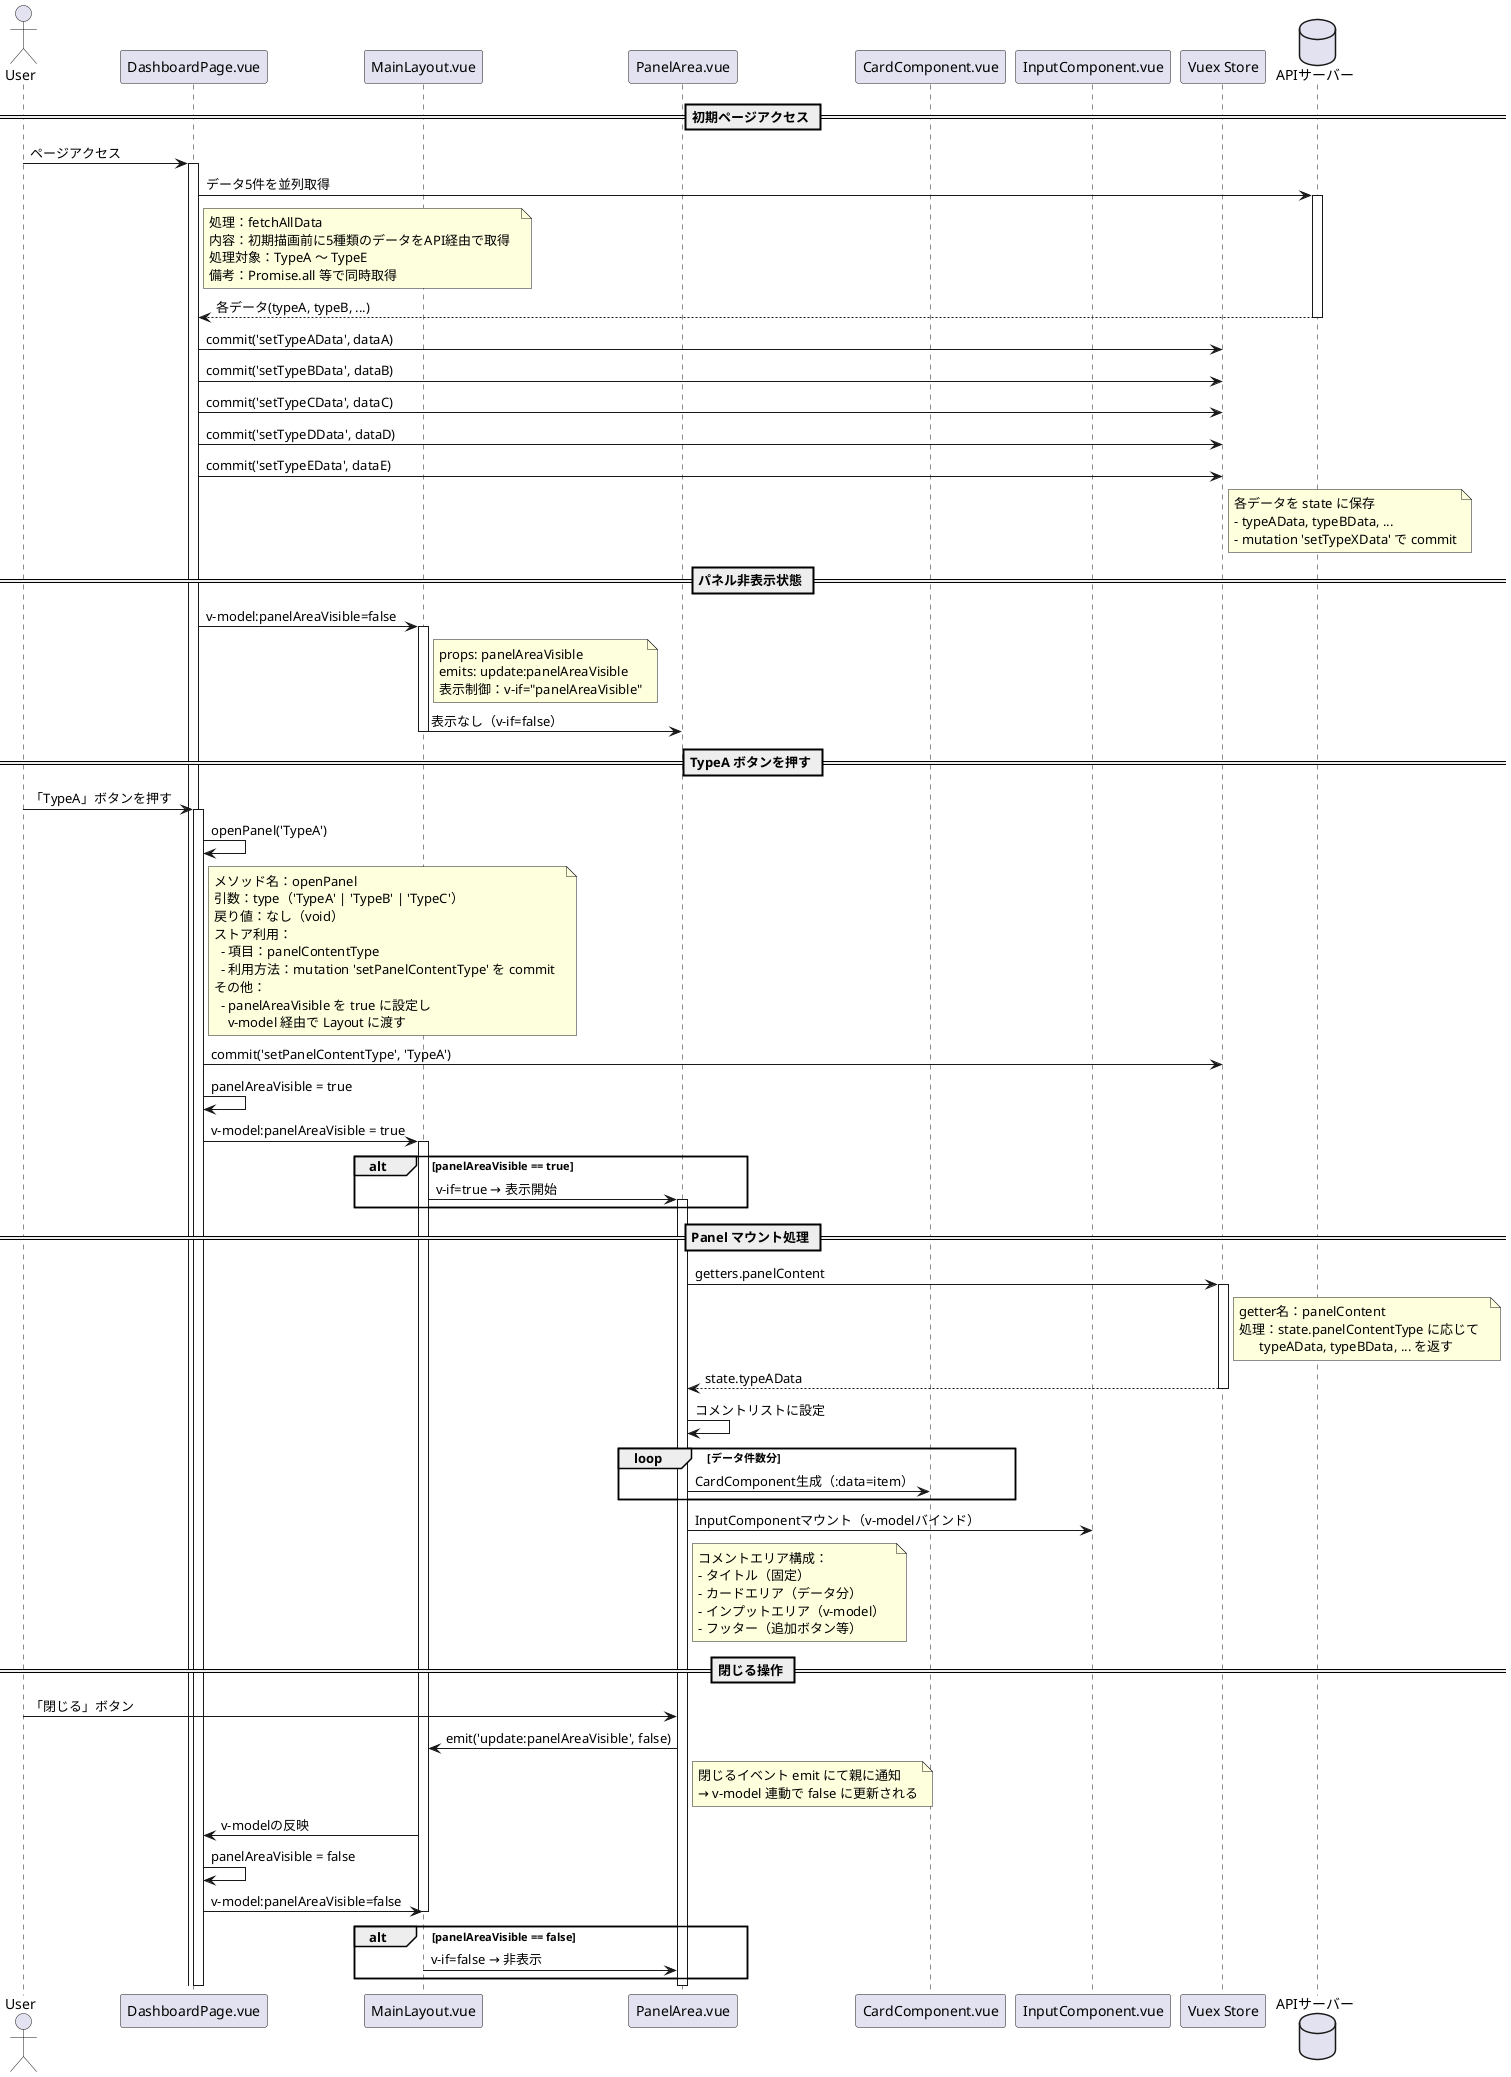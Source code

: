 @startuml 初期表示とパネル制御

actor User
participant "DashboardPage.vue" as Page
participant "MainLayout.vue" as Layout
participant "PanelArea.vue" as Panel
participant "CardComponent.vue" as Card
participant "InputComponent.vue" as Input
participant "Vuex Store" as Store
database "APIサーバー" as API

== 初期ページアクセス ==
User -> Page : ページアクセス
activate Page

Page -> API : データ5件を並列取得
activate API

note right of Page
  処理：fetchAllData  
  内容：初期描画前に5種類のデータをAPI経由で取得  
  処理対象：TypeA ～ TypeE  
  備考：Promise.all 等で同時取得
end note

API --> Page : 各データ(typeA, typeB, ...)
deactivate API

Page -> Store : commit('setTypeAData', dataA)
Page -> Store : commit('setTypeBData', dataB)
Page -> Store : commit('setTypeCData', dataC)
Page -> Store : commit('setTypeDData', dataD)
Page -> Store : commit('setTypeEData', dataE)

note right of Store
  各データを state に保存  
  - typeAData, typeBData, ...
  - mutation 'setTypeXData' で commit
end note

== パネル非表示状態 ==
Page -> Layout : v-model:panelAreaVisible=false
activate Layout

note right of Layout
  props: panelAreaVisible  
  emits: update:panelAreaVisible  
  表示制御：v-if="panelAreaVisible"
end note

Layout -> Panel : 表示なし（v-if=false）
deactivate Panel
deactivate Layout

== TypeA ボタンを押す ==
User -> Page : 「TypeA」ボタンを押す
activate Page

Page -> Page : openPanel('TypeA')

note right of Page
  メソッド名：openPanel  
  引数：type（'TypeA' | 'TypeB' | 'TypeC'）  
  戻り値：なし（void）  
  ストア利用：  
    - 項目：panelContentType  
    - 利用方法：mutation 'setPanelContentType' を commit  
  その他：  
    - panelAreaVisible を true に設定し  
      v-model 経由で Layout に渡す
end note

Page -> Store : commit('setPanelContentType', 'TypeA')
Page -> Page : panelAreaVisible = true
Page -> Layout : v-model:panelAreaVisible = true
activate Layout

alt panelAreaVisible == true
  Layout -> Panel : v-if=true → 表示開始
  activate Panel
end

== Panel マウント処理 ==
Panel -> Store : getters.panelContent
activate Store

note right of Store
  getter名：panelContent  
  処理：state.panelContentType に応じて  
        typeAData, typeBData, ... を返す
end note

Store --> Panel : state.typeAData
deactivate Store

Panel -> Panel : コメントリストに設定

loop データ件数分
  Panel -> Card : CardComponent生成（:data=item）
end

Panel -> Input : InputComponentマウント（v-modelバインド）

note right of Panel
  コメントエリア構成：  
  - タイトル（固定）  
  - カードエリア（データ分）  
  - インプットエリア（v-model）  
  - フッター（追加ボタン等）
end note

== 閉じる操作 ==
User -> Panel : 「閉じる」ボタン
Panel -> Layout : emit('update:panelAreaVisible', false)

note right of Panel
  閉じるイベント emit にて親に通知  
  → v-model 連動で false に更新される
end note

Layout -> Page : v-modelの反映
Page -> Page : panelAreaVisible = false
Page -> Layout : v-model:panelAreaVisible=false
deactivate Layout

alt panelAreaVisible == false
  Layout -> Panel : v-if=false → 非表示
end
deactivate Panel
deactivate Page

@enduml
